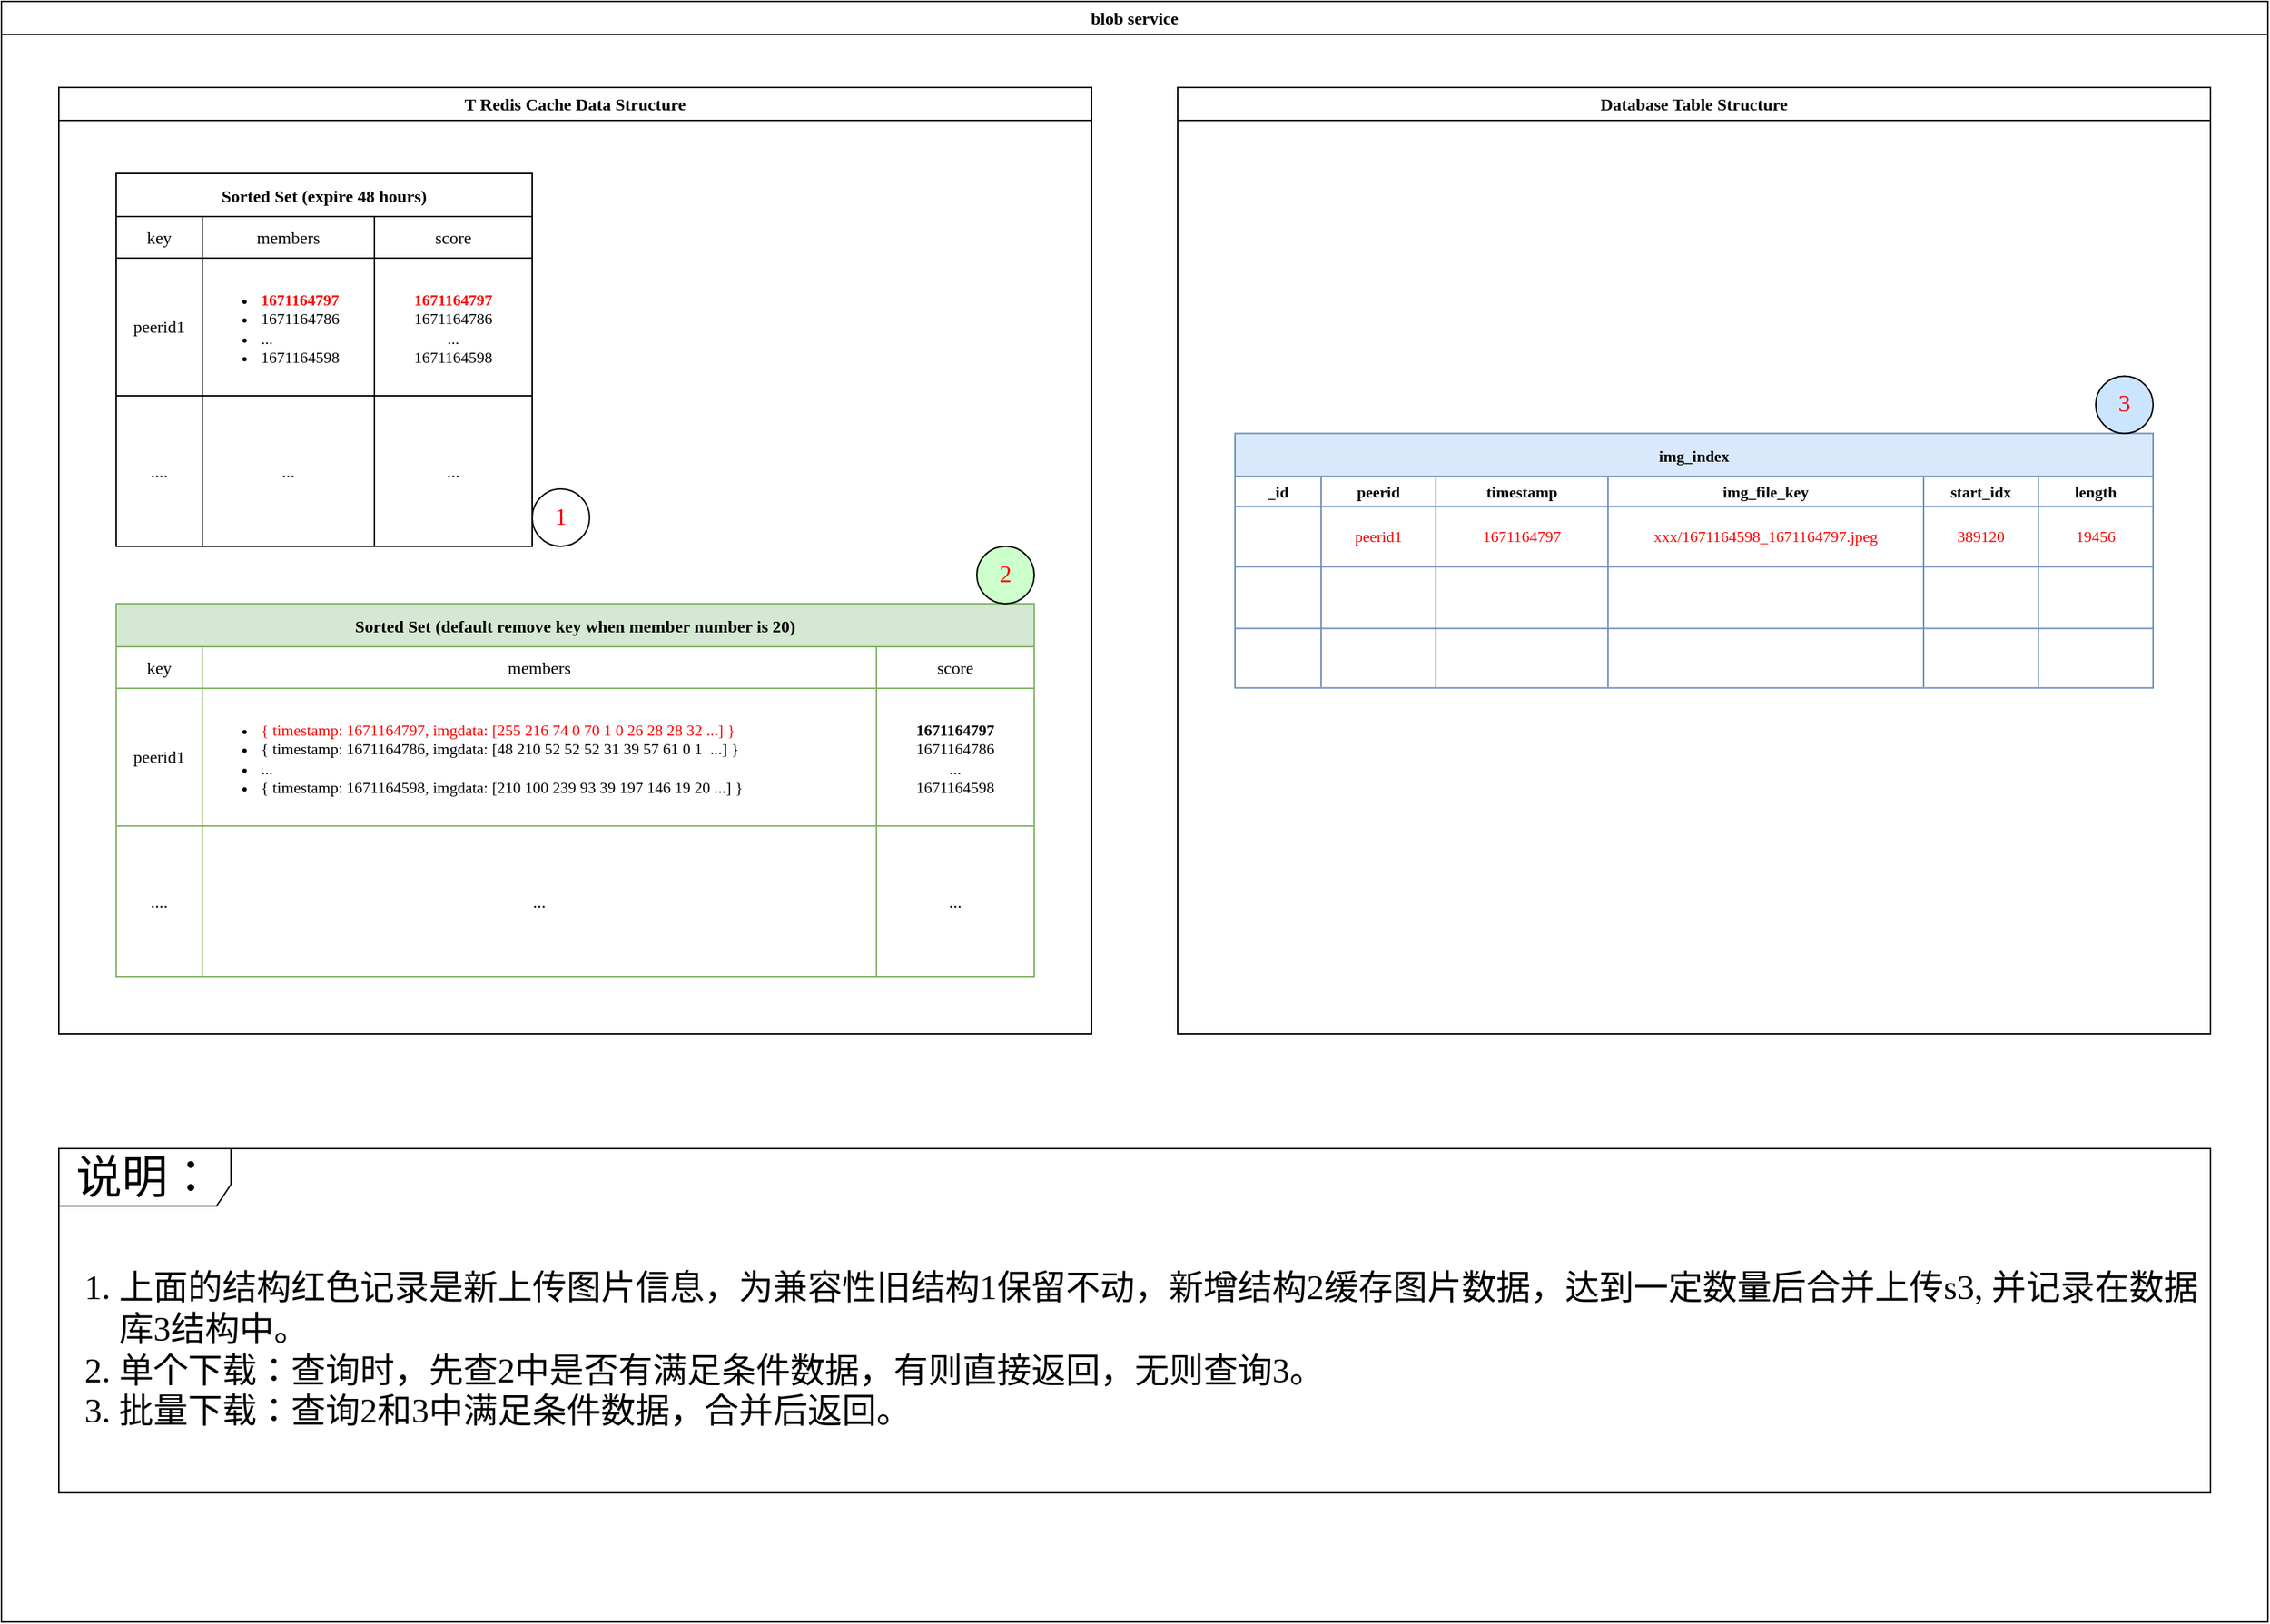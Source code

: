 <mxfile version="20.6.2" type="github">
  <diagram id="9t82ZQccoUW2ToVFGUOD" name="Page-1">
    <mxGraphModel dx="1422" dy="794" grid="1" gridSize="10" guides="1" tooltips="1" connect="1" arrows="1" fold="1" page="1" pageScale="1" pageWidth="827" pageHeight="1169" math="0" shadow="0">
      <root>
        <mxCell id="0" />
        <mxCell id="1" parent="0" />
        <mxCell id="zTBqEVYhrH1ieduxTfS3-6" value="blob service" style="swimlane;whiteSpace=wrap;html=1;fontFamily=Comic Sans MS;" vertex="1" parent="1">
          <mxGeometry x="40" y="40" width="1580" height="1130" as="geometry">
            <mxRectangle x="110" y="100" width="150" height="30" as="alternateBounds" />
          </mxGeometry>
        </mxCell>
        <mxCell id="zTBqEVYhrH1ieduxTfS3-8" value="&lt;div style=&quot;text-align: start;&quot;&gt;&lt;span style=&quot;background-color: initial;&quot;&gt;T Redis Cache Data Structure&lt;/span&gt;&lt;/div&gt;" style="swimlane;whiteSpace=wrap;html=1;fontFamily=Comic Sans MS;" vertex="1" parent="zTBqEVYhrH1ieduxTfS3-6">
          <mxGeometry x="40" y="60" width="720" height="660" as="geometry" />
        </mxCell>
        <mxCell id="zTBqEVYhrH1ieduxTfS3-9" value="Sorted Set (expire 48 hours)" style="shape=table;startSize=30;container=1;collapsible=0;childLayout=tableLayout;fontStyle=1;align=center;fontFamily=Comic Sans MS;" vertex="1" parent="zTBqEVYhrH1ieduxTfS3-8">
          <mxGeometry x="40" y="60" width="290" height="260" as="geometry" />
        </mxCell>
        <mxCell id="zTBqEVYhrH1ieduxTfS3-10" value="" style="shape=tableRow;horizontal=0;startSize=0;swimlaneHead=0;swimlaneBody=0;top=0;left=0;bottom=0;right=0;collapsible=0;dropTarget=0;fillColor=none;points=[[0,0.5],[1,0.5]];portConstraint=eastwest;fontFamily=Comic Sans MS;" vertex="1" parent="zTBqEVYhrH1ieduxTfS3-9">
          <mxGeometry y="30" width="290" height="29" as="geometry" />
        </mxCell>
        <mxCell id="zTBqEVYhrH1ieduxTfS3-11" value="key" style="shape=partialRectangle;html=1;whiteSpace=wrap;connectable=0;fillColor=none;top=0;left=0;bottom=0;right=0;overflow=hidden;fontFamily=Comic Sans MS;" vertex="1" parent="zTBqEVYhrH1ieduxTfS3-10">
          <mxGeometry width="60" height="29" as="geometry">
            <mxRectangle width="60" height="29" as="alternateBounds" />
          </mxGeometry>
        </mxCell>
        <mxCell id="zTBqEVYhrH1ieduxTfS3-12" value="members" style="shape=partialRectangle;html=1;whiteSpace=wrap;connectable=0;fillColor=none;top=0;left=0;bottom=0;right=0;overflow=hidden;fontFamily=Comic Sans MS;" vertex="1" parent="zTBqEVYhrH1ieduxTfS3-10">
          <mxGeometry x="60" width="120" height="29" as="geometry">
            <mxRectangle width="120" height="29" as="alternateBounds" />
          </mxGeometry>
        </mxCell>
        <mxCell id="zTBqEVYhrH1ieduxTfS3-13" value="score" style="shape=partialRectangle;html=1;whiteSpace=wrap;connectable=0;fillColor=none;top=0;left=0;bottom=0;right=0;overflow=hidden;fontFamily=Comic Sans MS;" vertex="1" parent="zTBqEVYhrH1ieduxTfS3-10">
          <mxGeometry x="180" width="110" height="29" as="geometry">
            <mxRectangle width="110" height="29" as="alternateBounds" />
          </mxGeometry>
        </mxCell>
        <mxCell id="zTBqEVYhrH1ieduxTfS3-14" value="" style="shape=tableRow;horizontal=0;startSize=0;swimlaneHead=0;swimlaneBody=0;top=0;left=0;bottom=0;right=0;collapsible=0;dropTarget=0;fillColor=none;points=[[0,0.5],[1,0.5]];portConstraint=eastwest;fontFamily=Comic Sans MS;" vertex="1" parent="zTBqEVYhrH1ieduxTfS3-9">
          <mxGeometry y="59" width="290" height="96" as="geometry" />
        </mxCell>
        <mxCell id="zTBqEVYhrH1ieduxTfS3-15" value="peerid1" style="shape=partialRectangle;html=1;whiteSpace=wrap;connectable=0;fillColor=none;top=0;left=0;bottom=0;right=0;overflow=hidden;fontFamily=Comic Sans MS;" vertex="1" parent="zTBqEVYhrH1ieduxTfS3-14">
          <mxGeometry width="60" height="96" as="geometry">
            <mxRectangle width="60" height="96" as="alternateBounds" />
          </mxGeometry>
        </mxCell>
        <mxCell id="zTBqEVYhrH1ieduxTfS3-16" value="" style="shape=partialRectangle;html=1;whiteSpace=wrap;connectable=0;fillColor=none;top=0;left=0;bottom=0;right=0;overflow=hidden;fontFamily=Comic Sans MS;" vertex="1" parent="zTBqEVYhrH1ieduxTfS3-14">
          <mxGeometry x="60" width="120" height="96" as="geometry">
            <mxRectangle width="120" height="96" as="alternateBounds" />
          </mxGeometry>
        </mxCell>
        <mxCell id="zTBqEVYhrH1ieduxTfS3-17" value="" style="shape=partialRectangle;html=1;whiteSpace=wrap;connectable=0;fillColor=none;top=0;left=0;bottom=0;right=0;overflow=hidden;fontFamily=Comic Sans MS;" vertex="1" parent="zTBqEVYhrH1ieduxTfS3-14">
          <mxGeometry x="180" width="110" height="96" as="geometry">
            <mxRectangle width="110" height="96" as="alternateBounds" />
          </mxGeometry>
        </mxCell>
        <mxCell id="zTBqEVYhrH1ieduxTfS3-42" style="shape=tableRow;horizontal=0;startSize=0;swimlaneHead=0;swimlaneBody=0;top=0;left=0;bottom=0;right=0;collapsible=0;dropTarget=0;fillColor=none;points=[[0,0.5],[1,0.5]];portConstraint=eastwest;fontFamily=Comic Sans MS;" vertex="1" parent="zTBqEVYhrH1ieduxTfS3-9">
          <mxGeometry y="155" width="290" height="105" as="geometry" />
        </mxCell>
        <mxCell id="zTBqEVYhrH1ieduxTfS3-43" value="...." style="shape=partialRectangle;html=1;whiteSpace=wrap;connectable=0;fillColor=none;top=0;left=0;bottom=0;right=0;overflow=hidden;fontFamily=Comic Sans MS;" vertex="1" parent="zTBqEVYhrH1ieduxTfS3-42">
          <mxGeometry width="60" height="105" as="geometry">
            <mxRectangle width="60" height="105" as="alternateBounds" />
          </mxGeometry>
        </mxCell>
        <mxCell id="zTBqEVYhrH1ieduxTfS3-44" value="..." style="shape=partialRectangle;html=1;whiteSpace=wrap;connectable=0;fillColor=none;top=0;left=0;bottom=0;right=0;overflow=hidden;fontFamily=Comic Sans MS;" vertex="1" parent="zTBqEVYhrH1ieduxTfS3-42">
          <mxGeometry x="60" width="120" height="105" as="geometry">
            <mxRectangle width="120" height="105" as="alternateBounds" />
          </mxGeometry>
        </mxCell>
        <mxCell id="zTBqEVYhrH1ieduxTfS3-45" value="..." style="shape=partialRectangle;html=1;whiteSpace=wrap;connectable=0;fillColor=none;top=0;left=0;bottom=0;right=0;overflow=hidden;fontFamily=Comic Sans MS;" vertex="1" parent="zTBqEVYhrH1ieduxTfS3-42">
          <mxGeometry x="180" width="110" height="105" as="geometry">
            <mxRectangle width="110" height="105" as="alternateBounds" />
          </mxGeometry>
        </mxCell>
        <mxCell id="zTBqEVYhrH1ieduxTfS3-46" value="&lt;ul&gt;&lt;li&gt;&lt;font color=&quot;#ff0000&quot;&gt;&lt;b&gt;1671164797&lt;/b&gt;&lt;/font&gt;&lt;/li&gt;&lt;li&gt;1671164786&lt;/li&gt;&lt;li&gt;...&lt;/li&gt;&lt;li&gt;1671164598&lt;/li&gt;&lt;/ul&gt;" style="text;strokeColor=none;fillColor=none;html=1;whiteSpace=wrap;verticalAlign=middle;overflow=hidden;fontFamily=Comic Sans MS;fontSize=11;fontColor=default;startSize=30;" vertex="1" parent="zTBqEVYhrH1ieduxTfS3-8">
          <mxGeometry x="99" y="120" width="120" height="95" as="geometry" />
        </mxCell>
        <mxCell id="zTBqEVYhrH1ieduxTfS3-71" value="&lt;span style=&quot;background-color: initial;&quot;&gt;&lt;font color=&quot;#ff0000&quot;&gt;&lt;b&gt;1671164797&lt;/b&gt;&lt;/font&gt;&lt;/span&gt;&lt;br&gt;&lt;span style=&quot;background-color: initial;&quot;&gt;1671164786&lt;br&gt;&lt;/span&gt;...&lt;br&gt;&lt;span style=&quot;background-color: initial;&quot;&gt;1671164598&lt;/span&gt;" style="text;strokeColor=none;fillColor=none;html=1;whiteSpace=wrap;verticalAlign=middle;overflow=hidden;fontFamily=Comic Sans MS;fontSize=11;fontColor=default;startSize=30;align=center;" vertex="1" parent="zTBqEVYhrH1ieduxTfS3-8">
          <mxGeometry x="220" y="120" width="110" height="95" as="geometry" />
        </mxCell>
        <mxCell id="zTBqEVYhrH1ieduxTfS3-72" value="Sorted Set (default remove key when member number is 20)" style="shape=table;startSize=30;container=1;collapsible=0;childLayout=tableLayout;fontStyle=1;align=center;fontFamily=Comic Sans MS;fillColor=#d5e8d4;strokeColor=#82b366;" vertex="1" parent="zTBqEVYhrH1ieduxTfS3-8">
          <mxGeometry x="40" y="360" width="640" height="260" as="geometry" />
        </mxCell>
        <mxCell id="zTBqEVYhrH1ieduxTfS3-73" value="" style="shape=tableRow;horizontal=0;startSize=0;swimlaneHead=0;swimlaneBody=0;top=0;left=0;bottom=0;right=0;collapsible=0;dropTarget=0;fillColor=none;points=[[0,0.5],[1,0.5]];portConstraint=eastwest;fontFamily=Comic Sans MS;" vertex="1" parent="zTBqEVYhrH1ieduxTfS3-72">
          <mxGeometry y="30" width="640" height="29" as="geometry" />
        </mxCell>
        <mxCell id="zTBqEVYhrH1ieduxTfS3-74" value="key" style="shape=partialRectangle;html=1;whiteSpace=wrap;connectable=0;fillColor=none;top=0;left=0;bottom=0;right=0;overflow=hidden;fontFamily=Comic Sans MS;" vertex="1" parent="zTBqEVYhrH1ieduxTfS3-73">
          <mxGeometry width="60" height="29" as="geometry">
            <mxRectangle width="60" height="29" as="alternateBounds" />
          </mxGeometry>
        </mxCell>
        <mxCell id="zTBqEVYhrH1ieduxTfS3-75" value="members" style="shape=partialRectangle;html=1;whiteSpace=wrap;connectable=0;fillColor=none;top=0;left=0;bottom=0;right=0;overflow=hidden;fontFamily=Comic Sans MS;" vertex="1" parent="zTBqEVYhrH1ieduxTfS3-73">
          <mxGeometry x="60" width="470" height="29" as="geometry">
            <mxRectangle width="470" height="29" as="alternateBounds" />
          </mxGeometry>
        </mxCell>
        <mxCell id="zTBqEVYhrH1ieduxTfS3-76" value="score" style="shape=partialRectangle;html=1;whiteSpace=wrap;connectable=0;fillColor=none;top=0;left=0;bottom=0;right=0;overflow=hidden;fontFamily=Comic Sans MS;" vertex="1" parent="zTBqEVYhrH1ieduxTfS3-73">
          <mxGeometry x="530" width="110" height="29" as="geometry">
            <mxRectangle width="110" height="29" as="alternateBounds" />
          </mxGeometry>
        </mxCell>
        <mxCell id="zTBqEVYhrH1ieduxTfS3-77" value="" style="shape=tableRow;horizontal=0;startSize=0;swimlaneHead=0;swimlaneBody=0;top=0;left=0;bottom=0;right=0;collapsible=0;dropTarget=0;fillColor=none;points=[[0,0.5],[1,0.5]];portConstraint=eastwest;fontFamily=Comic Sans MS;" vertex="1" parent="zTBqEVYhrH1ieduxTfS3-72">
          <mxGeometry y="59" width="640" height="96" as="geometry" />
        </mxCell>
        <mxCell id="zTBqEVYhrH1ieduxTfS3-78" value="peerid1" style="shape=partialRectangle;html=1;whiteSpace=wrap;connectable=0;fillColor=none;top=0;left=0;bottom=0;right=0;overflow=hidden;fontFamily=Comic Sans MS;" vertex="1" parent="zTBqEVYhrH1ieduxTfS3-77">
          <mxGeometry width="60" height="96" as="geometry">
            <mxRectangle width="60" height="96" as="alternateBounds" />
          </mxGeometry>
        </mxCell>
        <mxCell id="zTBqEVYhrH1ieduxTfS3-79" value="" style="shape=partialRectangle;html=1;whiteSpace=wrap;connectable=0;fillColor=none;top=0;left=0;bottom=0;right=0;overflow=hidden;fontFamily=Comic Sans MS;" vertex="1" parent="zTBqEVYhrH1ieduxTfS3-77">
          <mxGeometry x="60" width="470" height="96" as="geometry">
            <mxRectangle width="470" height="96" as="alternateBounds" />
          </mxGeometry>
        </mxCell>
        <mxCell id="zTBqEVYhrH1ieduxTfS3-80" value="" style="shape=partialRectangle;html=1;whiteSpace=wrap;connectable=0;fillColor=none;top=0;left=0;bottom=0;right=0;overflow=hidden;fontFamily=Comic Sans MS;" vertex="1" parent="zTBqEVYhrH1ieduxTfS3-77">
          <mxGeometry x="530" width="110" height="96" as="geometry">
            <mxRectangle width="110" height="96" as="alternateBounds" />
          </mxGeometry>
        </mxCell>
        <mxCell id="zTBqEVYhrH1ieduxTfS3-81" style="shape=tableRow;horizontal=0;startSize=0;swimlaneHead=0;swimlaneBody=0;top=0;left=0;bottom=0;right=0;collapsible=0;dropTarget=0;fillColor=none;points=[[0,0.5],[1,0.5]];portConstraint=eastwest;fontFamily=Comic Sans MS;" vertex="1" parent="zTBqEVYhrH1ieduxTfS3-72">
          <mxGeometry y="155" width="640" height="105" as="geometry" />
        </mxCell>
        <mxCell id="zTBqEVYhrH1ieduxTfS3-82" value="...." style="shape=partialRectangle;html=1;whiteSpace=wrap;connectable=0;fillColor=none;top=0;left=0;bottom=0;right=0;overflow=hidden;fontFamily=Comic Sans MS;" vertex="1" parent="zTBqEVYhrH1ieduxTfS3-81">
          <mxGeometry width="60" height="105" as="geometry">
            <mxRectangle width="60" height="105" as="alternateBounds" />
          </mxGeometry>
        </mxCell>
        <mxCell id="zTBqEVYhrH1ieduxTfS3-83" value="..." style="shape=partialRectangle;html=1;whiteSpace=wrap;connectable=0;fillColor=none;top=0;left=0;bottom=0;right=0;overflow=hidden;fontFamily=Comic Sans MS;" vertex="1" parent="zTBqEVYhrH1ieduxTfS3-81">
          <mxGeometry x="60" width="470" height="105" as="geometry">
            <mxRectangle width="470" height="105" as="alternateBounds" />
          </mxGeometry>
        </mxCell>
        <mxCell id="zTBqEVYhrH1ieduxTfS3-84" value="..." style="shape=partialRectangle;html=1;whiteSpace=wrap;connectable=0;fillColor=none;top=0;left=0;bottom=0;right=0;overflow=hidden;fontFamily=Comic Sans MS;" vertex="1" parent="zTBqEVYhrH1ieduxTfS3-81">
          <mxGeometry x="530" width="110" height="105" as="geometry">
            <mxRectangle width="110" height="105" as="alternateBounds" />
          </mxGeometry>
        </mxCell>
        <mxCell id="zTBqEVYhrH1ieduxTfS3-85" value="&lt;ul&gt;&lt;li&gt;&lt;font style=&quot;&quot; color=&quot;#ff0000&quot;&gt;{ timestamp:&amp;nbsp;1671164797, imgdata: [255 216 74 0 70 1 0 26 28 28 32 ...] }&lt;/font&gt;&lt;/li&gt;&lt;li&gt;{ timestamp:&amp;nbsp;1671164786, imgdata: [48 210 52 52 52 31 39 57 61 0 1&amp;nbsp; ...] }&lt;/li&gt;&lt;li&gt;...&lt;/li&gt;&lt;li&gt;{ timestamp:&amp;nbsp;1671164598, imgdata: [210 100 239 93 39 197 146 19 20 ...] }&lt;/li&gt;&lt;/ul&gt;" style="text;strokeColor=none;fillColor=none;html=1;whiteSpace=wrap;verticalAlign=middle;overflow=hidden;fontFamily=Comic Sans MS;fontSize=11;fontColor=default;startSize=30;" vertex="1" parent="zTBqEVYhrH1ieduxTfS3-8">
          <mxGeometry x="99" y="420" width="470" height="95" as="geometry" />
        </mxCell>
        <mxCell id="zTBqEVYhrH1ieduxTfS3-86" value="&lt;span style=&quot;background-color: initial;&quot;&gt;&lt;b&gt;1671164797&lt;/b&gt;&lt;/span&gt;&lt;br&gt;&lt;span style=&quot;background-color: initial;&quot;&gt;1671164786&lt;br&gt;&lt;/span&gt;...&lt;br&gt;&lt;span style=&quot;background-color: initial;&quot;&gt;1671164598&lt;/span&gt;" style="text;strokeColor=none;fillColor=none;html=1;whiteSpace=wrap;verticalAlign=middle;overflow=hidden;fontFamily=Comic Sans MS;fontSize=11;fontColor=default;startSize=30;align=center;" vertex="1" parent="zTBqEVYhrH1ieduxTfS3-8">
          <mxGeometry x="570" y="420" width="110" height="95" as="geometry" />
        </mxCell>
        <mxCell id="zTBqEVYhrH1ieduxTfS3-203" value="&lt;font color=&quot;#ff0000&quot; style=&quot;font-size: 17px;&quot;&gt;2&lt;/font&gt;" style="ellipse;whiteSpace=wrap;html=1;aspect=fixed;strokeColor=default;fontFamily=Comic Sans MS;fontSize=11;fontColor=default;startSize=30;fillColor=#CCFFCC;" vertex="1" parent="zTBqEVYhrH1ieduxTfS3-8">
          <mxGeometry x="640" y="320" width="40" height="40" as="geometry" />
        </mxCell>
        <mxCell id="zTBqEVYhrH1ieduxTfS3-204" value="&lt;font color=&quot;#ff0000&quot;&gt;&lt;span style=&quot;font-size: 17px;&quot;&gt;1&lt;/span&gt;&lt;/font&gt;" style="ellipse;whiteSpace=wrap;html=1;aspect=fixed;strokeColor=default;fontFamily=Comic Sans MS;fontSize=11;fontColor=default;startSize=30;fillColor=#FFFFFF;" vertex="1" parent="zTBqEVYhrH1ieduxTfS3-8">
          <mxGeometry x="330" y="280" width="40" height="40" as="geometry" />
        </mxCell>
        <mxCell id="zTBqEVYhrH1ieduxTfS3-87" value="&lt;div style=&quot;text-align: start;&quot;&gt;&lt;span style=&quot;background-color: initial;&quot;&gt;Database Table Structure&lt;/span&gt;&lt;/div&gt;" style="swimlane;whiteSpace=wrap;html=1;fontFamily=Comic Sans MS;" vertex="1" parent="zTBqEVYhrH1ieduxTfS3-6">
          <mxGeometry x="820" y="60" width="720" height="660" as="geometry" />
        </mxCell>
        <mxCell id="zTBqEVYhrH1ieduxTfS3-118" value="img_index" style="shape=table;startSize=30;container=1;collapsible=0;childLayout=tableLayout;fontStyle=1;align=center;strokeColor=#6c8ebf;fontFamily=Comic Sans MS;fontSize=11;fillColor=#dae8fc;" vertex="1" parent="zTBqEVYhrH1ieduxTfS3-87">
          <mxGeometry x="40" y="241.25" width="640" height="177.5" as="geometry" />
        </mxCell>
        <mxCell id="zTBqEVYhrH1ieduxTfS3-119" value="" style="shape=tableRow;horizontal=0;startSize=0;swimlaneHead=0;swimlaneBody=0;top=0;left=0;bottom=0;right=0;collapsible=0;dropTarget=0;fillColor=none;points=[[0,0.5],[1,0.5]];portConstraint=eastwest;strokeColor=default;fontFamily=Comic Sans MS;fontSize=11;fontColor=default;" vertex="1" parent="zTBqEVYhrH1ieduxTfS3-118">
          <mxGeometry y="30" width="640" height="21" as="geometry" />
        </mxCell>
        <mxCell id="zTBqEVYhrH1ieduxTfS3-191" value="&lt;b&gt;_id&lt;/b&gt;" style="shape=partialRectangle;html=1;whiteSpace=wrap;connectable=0;fillColor=none;top=0;left=0;bottom=0;right=0;overflow=hidden;strokeColor=default;fontFamily=Comic Sans MS;fontSize=11;fontColor=default;startSize=30;" vertex="1" parent="zTBqEVYhrH1ieduxTfS3-119">
          <mxGeometry width="60" height="21" as="geometry">
            <mxRectangle width="60" height="21" as="alternateBounds" />
          </mxGeometry>
        </mxCell>
        <mxCell id="zTBqEVYhrH1ieduxTfS3-120" value="&lt;b&gt;peerid&lt;/b&gt;" style="shape=partialRectangle;html=1;whiteSpace=wrap;connectable=0;fillColor=none;top=0;left=0;bottom=0;right=0;overflow=hidden;strokeColor=default;fontFamily=Comic Sans MS;fontSize=11;fontColor=default;startSize=30;" vertex="1" parent="zTBqEVYhrH1ieduxTfS3-119">
          <mxGeometry x="60" width="80" height="21" as="geometry">
            <mxRectangle width="80" height="21" as="alternateBounds" />
          </mxGeometry>
        </mxCell>
        <mxCell id="zTBqEVYhrH1ieduxTfS3-121" value="&lt;b&gt;timestamp&lt;/b&gt;" style="shape=partialRectangle;html=1;whiteSpace=wrap;connectable=0;fillColor=none;top=0;left=0;bottom=0;right=0;overflow=hidden;strokeColor=default;fontFamily=Comic Sans MS;fontSize=11;fontColor=default;startSize=30;" vertex="1" parent="zTBqEVYhrH1ieduxTfS3-119">
          <mxGeometry x="140" width="120" height="21" as="geometry">
            <mxRectangle width="120" height="21" as="alternateBounds" />
          </mxGeometry>
        </mxCell>
        <mxCell id="zTBqEVYhrH1ieduxTfS3-140" value="&lt;b&gt;img_file_key&lt;/b&gt;" style="shape=partialRectangle;html=1;whiteSpace=wrap;connectable=0;fillColor=none;top=0;left=0;bottom=0;right=0;overflow=hidden;strokeColor=default;fontFamily=Comic Sans MS;fontSize=11;fontColor=default;startSize=30;" vertex="1" parent="zTBqEVYhrH1ieduxTfS3-119">
          <mxGeometry x="260" width="220" height="21" as="geometry">
            <mxRectangle width="220" height="21" as="alternateBounds" />
          </mxGeometry>
        </mxCell>
        <mxCell id="zTBqEVYhrH1ieduxTfS3-134" value="&lt;b&gt;start_idx&lt;/b&gt;" style="shape=partialRectangle;html=1;whiteSpace=wrap;connectable=0;fillColor=none;top=0;left=0;bottom=0;right=0;overflow=hidden;strokeColor=default;fontFamily=Comic Sans MS;fontSize=11;fontColor=default;startSize=30;" vertex="1" parent="zTBqEVYhrH1ieduxTfS3-119">
          <mxGeometry x="480" width="80" height="21" as="geometry">
            <mxRectangle width="80" height="21" as="alternateBounds" />
          </mxGeometry>
        </mxCell>
        <mxCell id="zTBqEVYhrH1ieduxTfS3-131" value="&lt;b&gt;length&lt;/b&gt;" style="shape=partialRectangle;html=1;whiteSpace=wrap;connectable=0;fillColor=none;top=0;left=0;bottom=0;right=0;overflow=hidden;strokeColor=default;fontFamily=Comic Sans MS;fontSize=11;fontColor=default;startSize=30;" vertex="1" parent="zTBqEVYhrH1ieduxTfS3-119">
          <mxGeometry x="560" width="80" height="21" as="geometry">
            <mxRectangle width="80" height="21" as="alternateBounds" />
          </mxGeometry>
        </mxCell>
        <mxCell id="zTBqEVYhrH1ieduxTfS3-123" value="" style="shape=tableRow;horizontal=0;startSize=0;swimlaneHead=0;swimlaneBody=0;top=0;left=0;bottom=0;right=0;collapsible=0;dropTarget=0;fillColor=none;points=[[0,0.5],[1,0.5]];portConstraint=eastwest;strokeColor=default;fontFamily=Comic Sans MS;fontSize=11;fontColor=default;" vertex="1" parent="zTBqEVYhrH1ieduxTfS3-118">
          <mxGeometry y="51" width="640" height="42" as="geometry" />
        </mxCell>
        <mxCell id="zTBqEVYhrH1ieduxTfS3-192" value="" style="shape=partialRectangle;html=1;whiteSpace=wrap;connectable=0;fillColor=none;top=0;left=0;bottom=0;right=0;overflow=hidden;strokeColor=default;fontFamily=Comic Sans MS;fontSize=11;fontColor=default;startSize=30;" vertex="1" parent="zTBqEVYhrH1ieduxTfS3-123">
          <mxGeometry width="60" height="42" as="geometry">
            <mxRectangle width="60" height="42" as="alternateBounds" />
          </mxGeometry>
        </mxCell>
        <mxCell id="zTBqEVYhrH1ieduxTfS3-124" value="&lt;font color=&quot;#ff0000&quot;&gt;peerid1&lt;/font&gt;" style="shape=partialRectangle;html=1;whiteSpace=wrap;connectable=0;fillColor=none;top=0;left=0;bottom=0;right=0;overflow=hidden;strokeColor=default;fontFamily=Comic Sans MS;fontSize=11;fontColor=default;startSize=30;" vertex="1" parent="zTBqEVYhrH1ieduxTfS3-123">
          <mxGeometry x="60" width="80" height="42" as="geometry">
            <mxRectangle width="80" height="42" as="alternateBounds" />
          </mxGeometry>
        </mxCell>
        <mxCell id="zTBqEVYhrH1ieduxTfS3-125" value="&lt;span style=&quot;color: rgb(255, 0, 0); text-align: left;&quot;&gt;1671164797&lt;/span&gt;" style="shape=partialRectangle;html=1;whiteSpace=wrap;connectable=0;fillColor=none;top=0;left=0;bottom=0;right=0;overflow=hidden;strokeColor=default;fontFamily=Comic Sans MS;fontSize=11;fontColor=default;startSize=30;" vertex="1" parent="zTBqEVYhrH1ieduxTfS3-123">
          <mxGeometry x="140" width="120" height="42" as="geometry">
            <mxRectangle width="120" height="42" as="alternateBounds" />
          </mxGeometry>
        </mxCell>
        <mxCell id="zTBqEVYhrH1ieduxTfS3-141" value="&lt;font color=&quot;#ff0000&quot;&gt;xxx/1671164598_&lt;span style=&quot;text-align: left;&quot;&gt;1671164797.jpeg&lt;/span&gt;&lt;/font&gt;" style="shape=partialRectangle;html=1;whiteSpace=wrap;connectable=0;fillColor=none;top=0;left=0;bottom=0;right=0;overflow=hidden;strokeColor=default;fontFamily=Comic Sans MS;fontSize=11;fontColor=default;startSize=30;" vertex="1" parent="zTBqEVYhrH1ieduxTfS3-123">
          <mxGeometry x="260" width="220" height="42" as="geometry">
            <mxRectangle width="220" height="42" as="alternateBounds" />
          </mxGeometry>
        </mxCell>
        <mxCell id="zTBqEVYhrH1ieduxTfS3-135" value="&lt;span style=&quot;font-size: 11px;&quot;&gt;&lt;font color=&quot;#ff0000&quot;&gt;389120&lt;/font&gt;&lt;/span&gt;" style="shape=partialRectangle;html=1;whiteSpace=wrap;connectable=0;fillColor=none;top=0;left=0;bottom=0;right=0;overflow=hidden;strokeColor=default;fontFamily=Comic Sans MS;fontSize=11;fontColor=default;startSize=30;" vertex="1" parent="zTBqEVYhrH1ieduxTfS3-123">
          <mxGeometry x="480" width="80" height="42" as="geometry">
            <mxRectangle width="80" height="42" as="alternateBounds" />
          </mxGeometry>
        </mxCell>
        <mxCell id="zTBqEVYhrH1ieduxTfS3-132" value="&lt;span style=&quot;font-size: 11px;&quot;&gt;&lt;font color=&quot;#ff0000&quot;&gt;19456&lt;/font&gt;&lt;/span&gt;" style="shape=partialRectangle;html=1;whiteSpace=wrap;connectable=0;fillColor=none;top=0;left=0;bottom=0;right=0;overflow=hidden;strokeColor=default;fontFamily=Comic Sans MS;fontSize=11;fontColor=default;startSize=30;" vertex="1" parent="zTBqEVYhrH1ieduxTfS3-123">
          <mxGeometry x="560" width="80" height="42" as="geometry">
            <mxRectangle width="80" height="42" as="alternateBounds" />
          </mxGeometry>
        </mxCell>
        <mxCell id="zTBqEVYhrH1ieduxTfS3-127" value="" style="shape=tableRow;horizontal=0;startSize=0;swimlaneHead=0;swimlaneBody=0;top=0;left=0;bottom=0;right=0;collapsible=0;dropTarget=0;fillColor=none;points=[[0,0.5],[1,0.5]];portConstraint=eastwest;strokeColor=default;fontFamily=Comic Sans MS;fontSize=11;fontColor=default;" vertex="1" parent="zTBqEVYhrH1ieduxTfS3-118">
          <mxGeometry y="93" width="640" height="43" as="geometry" />
        </mxCell>
        <mxCell id="zTBqEVYhrH1ieduxTfS3-193" style="shape=partialRectangle;html=1;whiteSpace=wrap;connectable=0;fillColor=none;top=0;left=0;bottom=0;right=0;overflow=hidden;strokeColor=default;fontFamily=Comic Sans MS;fontSize=11;fontColor=default;startSize=30;" vertex="1" parent="zTBqEVYhrH1ieduxTfS3-127">
          <mxGeometry width="60" height="43" as="geometry">
            <mxRectangle width="60" height="43" as="alternateBounds" />
          </mxGeometry>
        </mxCell>
        <mxCell id="zTBqEVYhrH1ieduxTfS3-128" value="" style="shape=partialRectangle;html=1;whiteSpace=wrap;connectable=0;fillColor=none;top=0;left=0;bottom=0;right=0;overflow=hidden;strokeColor=default;fontFamily=Comic Sans MS;fontSize=11;fontColor=default;startSize=30;" vertex="1" parent="zTBqEVYhrH1ieduxTfS3-127">
          <mxGeometry x="60" width="80" height="43" as="geometry">
            <mxRectangle width="80" height="43" as="alternateBounds" />
          </mxGeometry>
        </mxCell>
        <mxCell id="zTBqEVYhrH1ieduxTfS3-129" value="" style="shape=partialRectangle;html=1;whiteSpace=wrap;connectable=0;fillColor=none;top=0;left=0;bottom=0;right=0;overflow=hidden;strokeColor=default;fontFamily=Comic Sans MS;fontSize=11;fontColor=default;startSize=30;" vertex="1" parent="zTBqEVYhrH1ieduxTfS3-127">
          <mxGeometry x="140" width="120" height="43" as="geometry">
            <mxRectangle width="120" height="43" as="alternateBounds" />
          </mxGeometry>
        </mxCell>
        <mxCell id="zTBqEVYhrH1ieduxTfS3-142" style="shape=partialRectangle;html=1;whiteSpace=wrap;connectable=0;fillColor=none;top=0;left=0;bottom=0;right=0;overflow=hidden;strokeColor=default;fontFamily=Comic Sans MS;fontSize=11;fontColor=default;startSize=30;" vertex="1" parent="zTBqEVYhrH1ieduxTfS3-127">
          <mxGeometry x="260" width="220" height="43" as="geometry">
            <mxRectangle width="220" height="43" as="alternateBounds" />
          </mxGeometry>
        </mxCell>
        <mxCell id="zTBqEVYhrH1ieduxTfS3-136" style="shape=partialRectangle;html=1;whiteSpace=wrap;connectable=0;fillColor=none;top=0;left=0;bottom=0;right=0;overflow=hidden;strokeColor=default;fontFamily=Comic Sans MS;fontSize=11;fontColor=default;startSize=30;" vertex="1" parent="zTBqEVYhrH1ieduxTfS3-127">
          <mxGeometry x="480" width="80" height="43" as="geometry">
            <mxRectangle width="80" height="43" as="alternateBounds" />
          </mxGeometry>
        </mxCell>
        <mxCell id="zTBqEVYhrH1ieduxTfS3-133" style="shape=partialRectangle;html=1;whiteSpace=wrap;connectable=0;fillColor=none;top=0;left=0;bottom=0;right=0;overflow=hidden;strokeColor=default;fontFamily=Comic Sans MS;fontSize=11;fontColor=default;startSize=30;" vertex="1" parent="zTBqEVYhrH1ieduxTfS3-127">
          <mxGeometry x="560" width="80" height="43" as="geometry">
            <mxRectangle width="80" height="43" as="alternateBounds" />
          </mxGeometry>
        </mxCell>
        <mxCell id="zTBqEVYhrH1ieduxTfS3-182" style="shape=tableRow;horizontal=0;startSize=0;swimlaneHead=0;swimlaneBody=0;top=0;left=0;bottom=0;right=0;collapsible=0;dropTarget=0;fillColor=none;points=[[0,0.5],[1,0.5]];portConstraint=eastwest;strokeColor=default;fontFamily=Comic Sans MS;fontSize=11;fontColor=default;" vertex="1" parent="zTBqEVYhrH1ieduxTfS3-118">
          <mxGeometry y="136" width="640" height="41" as="geometry" />
        </mxCell>
        <mxCell id="zTBqEVYhrH1ieduxTfS3-194" style="shape=partialRectangle;html=1;whiteSpace=wrap;connectable=0;fillColor=none;top=0;left=0;bottom=0;right=0;overflow=hidden;strokeColor=default;fontFamily=Comic Sans MS;fontSize=11;fontColor=default;startSize=30;" vertex="1" parent="zTBqEVYhrH1ieduxTfS3-182">
          <mxGeometry width="60" height="41" as="geometry">
            <mxRectangle width="60" height="41" as="alternateBounds" />
          </mxGeometry>
        </mxCell>
        <mxCell id="zTBqEVYhrH1ieduxTfS3-183" style="shape=partialRectangle;html=1;whiteSpace=wrap;connectable=0;fillColor=none;top=0;left=0;bottom=0;right=0;overflow=hidden;strokeColor=default;fontFamily=Comic Sans MS;fontSize=11;fontColor=default;startSize=30;" vertex="1" parent="zTBqEVYhrH1ieduxTfS3-182">
          <mxGeometry x="60" width="80" height="41" as="geometry">
            <mxRectangle width="80" height="41" as="alternateBounds" />
          </mxGeometry>
        </mxCell>
        <mxCell id="zTBqEVYhrH1ieduxTfS3-184" style="shape=partialRectangle;html=1;whiteSpace=wrap;connectable=0;fillColor=none;top=0;left=0;bottom=0;right=0;overflow=hidden;strokeColor=default;fontFamily=Comic Sans MS;fontSize=11;fontColor=default;startSize=30;" vertex="1" parent="zTBqEVYhrH1ieduxTfS3-182">
          <mxGeometry x="140" width="120" height="41" as="geometry">
            <mxRectangle width="120" height="41" as="alternateBounds" />
          </mxGeometry>
        </mxCell>
        <mxCell id="zTBqEVYhrH1ieduxTfS3-187" style="shape=partialRectangle;html=1;whiteSpace=wrap;connectable=0;fillColor=none;top=0;left=0;bottom=0;right=0;overflow=hidden;strokeColor=default;fontFamily=Comic Sans MS;fontSize=11;fontColor=default;startSize=30;" vertex="1" parent="zTBqEVYhrH1ieduxTfS3-182">
          <mxGeometry x="260" width="220" height="41" as="geometry">
            <mxRectangle width="220" height="41" as="alternateBounds" />
          </mxGeometry>
        </mxCell>
        <mxCell id="zTBqEVYhrH1ieduxTfS3-189" style="shape=partialRectangle;html=1;whiteSpace=wrap;connectable=0;fillColor=none;top=0;left=0;bottom=0;right=0;overflow=hidden;strokeColor=default;fontFamily=Comic Sans MS;fontSize=11;fontColor=default;startSize=30;" vertex="1" parent="zTBqEVYhrH1ieduxTfS3-182">
          <mxGeometry x="480" width="80" height="41" as="geometry">
            <mxRectangle width="80" height="41" as="alternateBounds" />
          </mxGeometry>
        </mxCell>
        <mxCell id="zTBqEVYhrH1ieduxTfS3-190" style="shape=partialRectangle;html=1;whiteSpace=wrap;connectable=0;fillColor=none;top=0;left=0;bottom=0;right=0;overflow=hidden;strokeColor=default;fontFamily=Comic Sans MS;fontSize=11;fontColor=default;startSize=30;" vertex="1" parent="zTBqEVYhrH1ieduxTfS3-182">
          <mxGeometry x="560" width="80" height="41" as="geometry">
            <mxRectangle width="80" height="41" as="alternateBounds" />
          </mxGeometry>
        </mxCell>
        <mxCell id="zTBqEVYhrH1ieduxTfS3-205" value="&lt;font color=&quot;#ff0000&quot;&gt;&lt;span style=&quot;font-size: 17px;&quot;&gt;3&lt;/span&gt;&lt;/font&gt;" style="ellipse;whiteSpace=wrap;html=1;aspect=fixed;strokeColor=default;fontFamily=Comic Sans MS;fontSize=11;fontColor=default;startSize=30;fillColor=#CCE5FF;gradientColor=none;" vertex="1" parent="zTBqEVYhrH1ieduxTfS3-87">
          <mxGeometry x="640" y="201.25" width="40" height="40" as="geometry" />
        </mxCell>
        <mxCell id="zTBqEVYhrH1ieduxTfS3-216" value="&lt;font color=&quot;#000000&quot;&gt;说明：&lt;/font&gt;" style="shape=umlFrame;whiteSpace=wrap;html=1;strokeColor=default;fontFamily=Comic Sans MS;fontSize=32;fontColor=#FF0000;startSize=30;fillColor=default;width=120;height=40;" vertex="1" parent="zTBqEVYhrH1ieduxTfS3-6">
          <mxGeometry x="40" y="800" width="1500" height="240" as="geometry" />
        </mxCell>
        <mxCell id="zTBqEVYhrH1ieduxTfS3-218" value="&lt;ol style=&quot;font-size: 24px;&quot;&gt;&lt;li style=&quot;font-size: 24px;&quot;&gt;上面的结构红色记录是新上传图片信息，为兼容性旧结构1保留不动，新增结构2缓存图片数据，达到一定数量后合并上传s3, 并记录在数据库3结构中。&amp;nbsp;&lt;/li&gt;&lt;li style=&quot;font-size: 24px;&quot;&gt;单个下载：查询时，先查2中是否有满足条件数据，有则直接返回，无则查询3。&lt;/li&gt;&lt;li style=&quot;font-size: 24px;&quot;&gt;批量下载：查询2和3中满足条件数据，合并后返回。&lt;/li&gt;&lt;/ol&gt;" style="text;strokeColor=none;fillColor=none;html=1;whiteSpace=wrap;verticalAlign=middle;overflow=hidden;fontFamily=Comic Sans MS;fontSize=24;fontColor=#000000;startSize=30;spacingTop=5;spacingBottom=5;" vertex="1" parent="zTBqEVYhrH1ieduxTfS3-6">
          <mxGeometry x="40" y="840" width="1500" height="200" as="geometry" />
        </mxCell>
      </root>
    </mxGraphModel>
  </diagram>
</mxfile>
